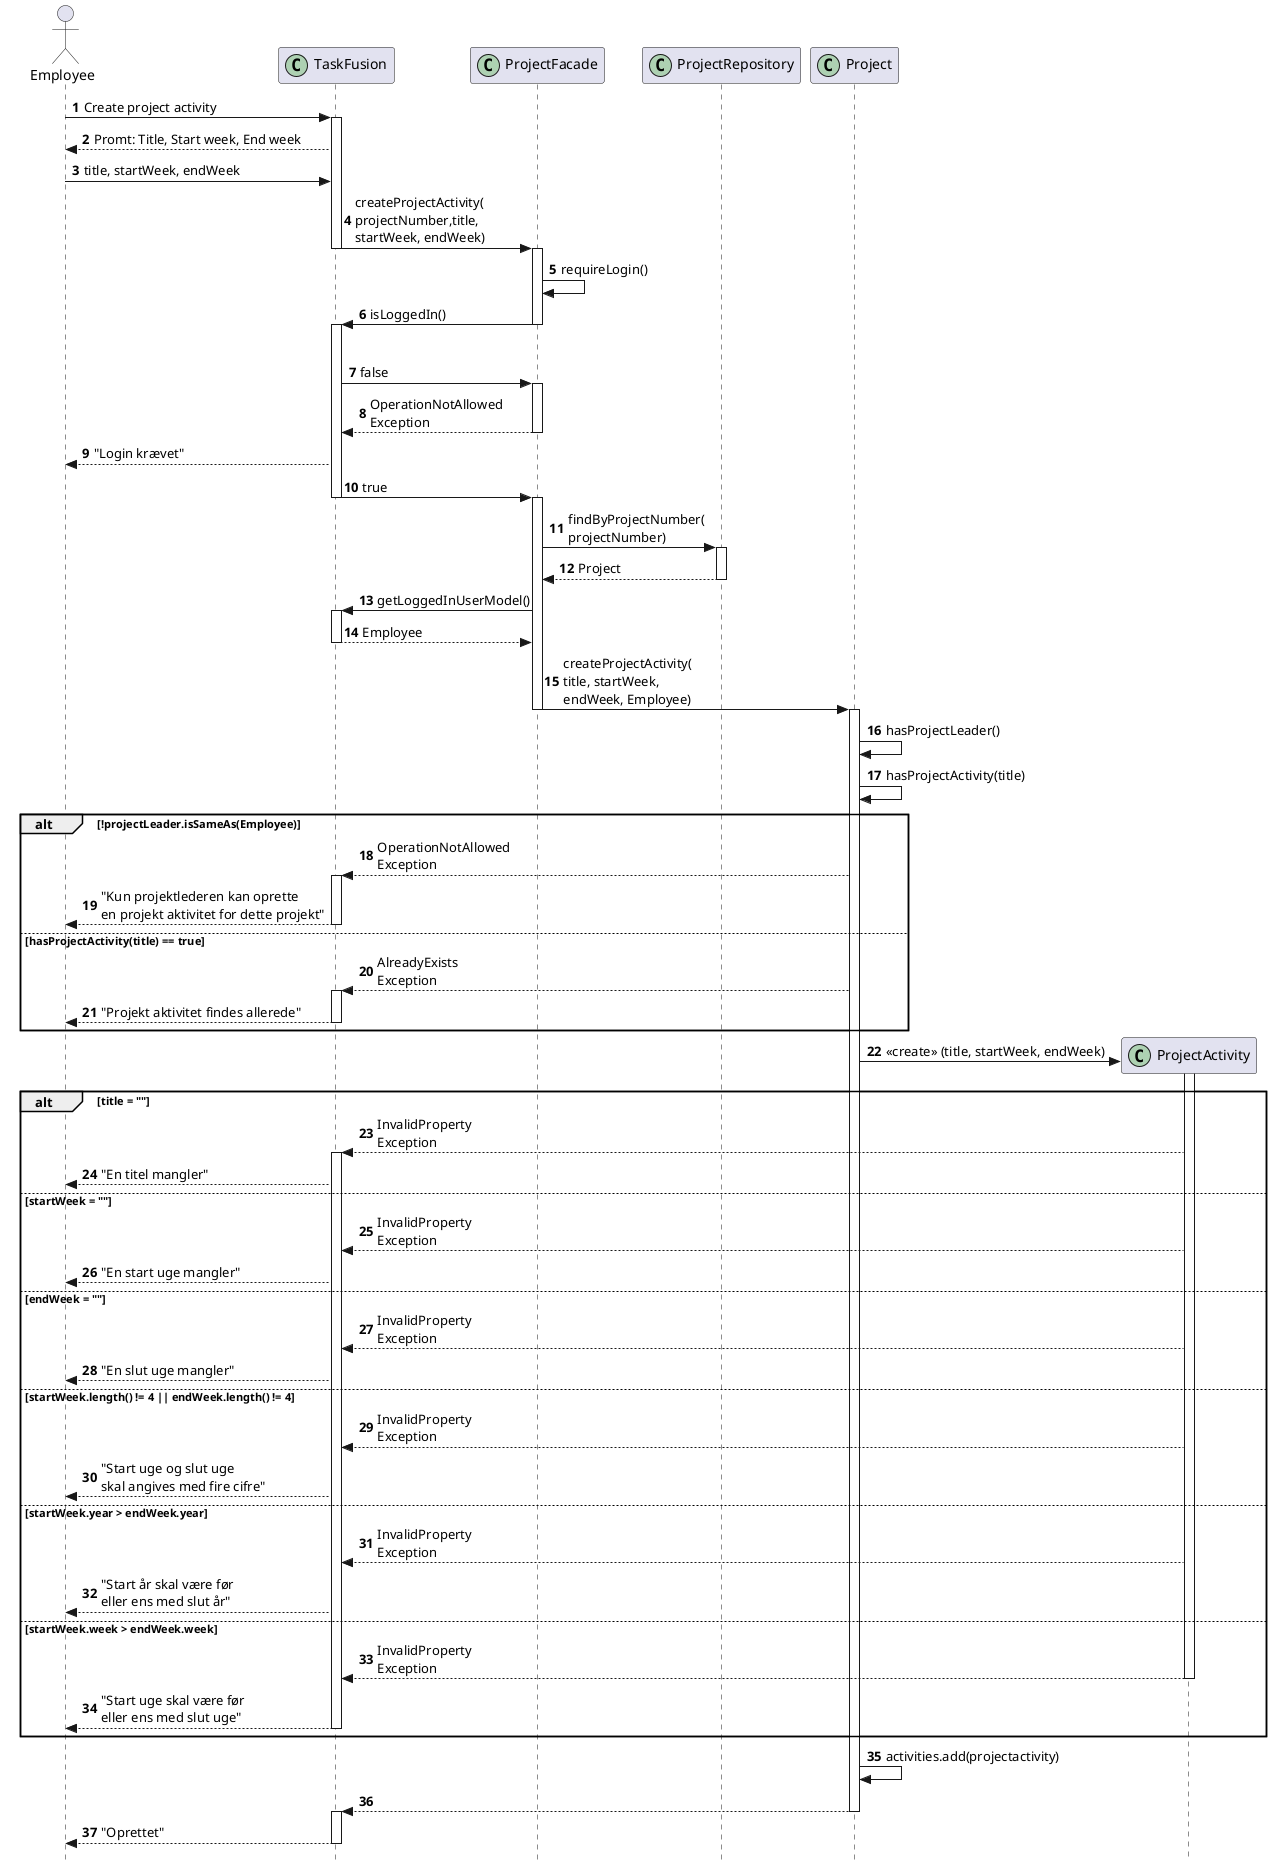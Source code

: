 @startuml seqCreateProjectActivity
autonumber
hide footbox
skinparam style strictuml
hide unlinked
actor "Employee" as employee
participant "TaskFusion" as app << (C,#ADD1B2) >>
participant "ProjectFacade" as projectfacade << (C,#ADD1B2) >>
participant "ProjectRepository" as projectrepo << (C,#ADD1B2) >>
participant "Project" as project << (C,#ADD1B2) >>
collections "Map<String, Projects> projects" as projects << (M, Crimson) >>
collections "Map<String, Employee> employees" as emps << (M,Crimson) >>
participant "ProjectActivity" as projectactivity << (C,#ADD1B2) >>

employee -> app++: Create project activity
app --> employee: Promt: Title, Start week, End week
employee -> app: title, startWeek, endWeek
app -> projectfacade--++: createProjectActivity(\nprojectNumber,title,\nstartWeek, endWeek)
projectfacade -> projectfacade: requireLogin()
projectfacade -> app--++: isLoggedIn()
alt loggedInUser == null
    app -> projectfacade++: false
    projectfacade --> app--: OperationNotAllowed\nException
    app --> employee: "Login krævet"
else
    app -> projectfacade--++: true
    projectfacade -> projectrepo++: findByProjectNumber(\nprojectNumber)
    projectrepo --> projectfacade--: Project
    projectfacade -> app++: getLoggedInUserModel()
    app --> projectfacade--: Employee
    projectfacade -> project--++: createProjectActivity(\ntitle, startWeek,\nendWeek, Employee)
    project -> project: hasProjectLeader()
    project -> project: hasProjectActivity(title)
    alt !projectLeader.isSameAs(Employee)
        project --> app++: OperationNotAllowed\nException
        app --> employee--: "Kun projektlederen kan oprette\nen projekt aktivitet for dette projekt"
    else hasProjectActivity(title) == true
        project --> app++: AlreadyExists\nException
        app --> employee--: "Projekt aktivitet findes allerede"
    end
    project -> projectactivity**: <<create>> (title, startWeek, endWeek)
    activate projectactivity
    alt title = ""
        projectactivity --> app++: InvalidProperty\nException
        app --> employee: "En titel mangler"
    else startWeek = ""
        projectactivity --> app: InvalidProperty\nException
        app --> employee: "En start uge mangler"
    else endWeek = ""
        projectactivity --> app: InvalidProperty\nException
        app --> employee: "En slut uge mangler"
    else startWeek.length() != 4 || endWeek.length() != 4
        projectactivity --> app: InvalidProperty\nException
        app --> employee: "Start uge og slut uge\nskal angives med fire cifre"
    else startWeek.year > endWeek.year
        projectactivity --> app: InvalidProperty\nException
        app --> employee: "Start år skal være før\neller ens med slut år"
    else startWeek.week > endWeek.week
        projectactivity --> app--: InvalidProperty\nException
        app --> employee--: "Start uge skal være før\neller ens med slut uge"
    end
    project -> project: activities.add(projectactivity)
    project --> app--++
    app --> employee--: "Oprettet"
    @enduml